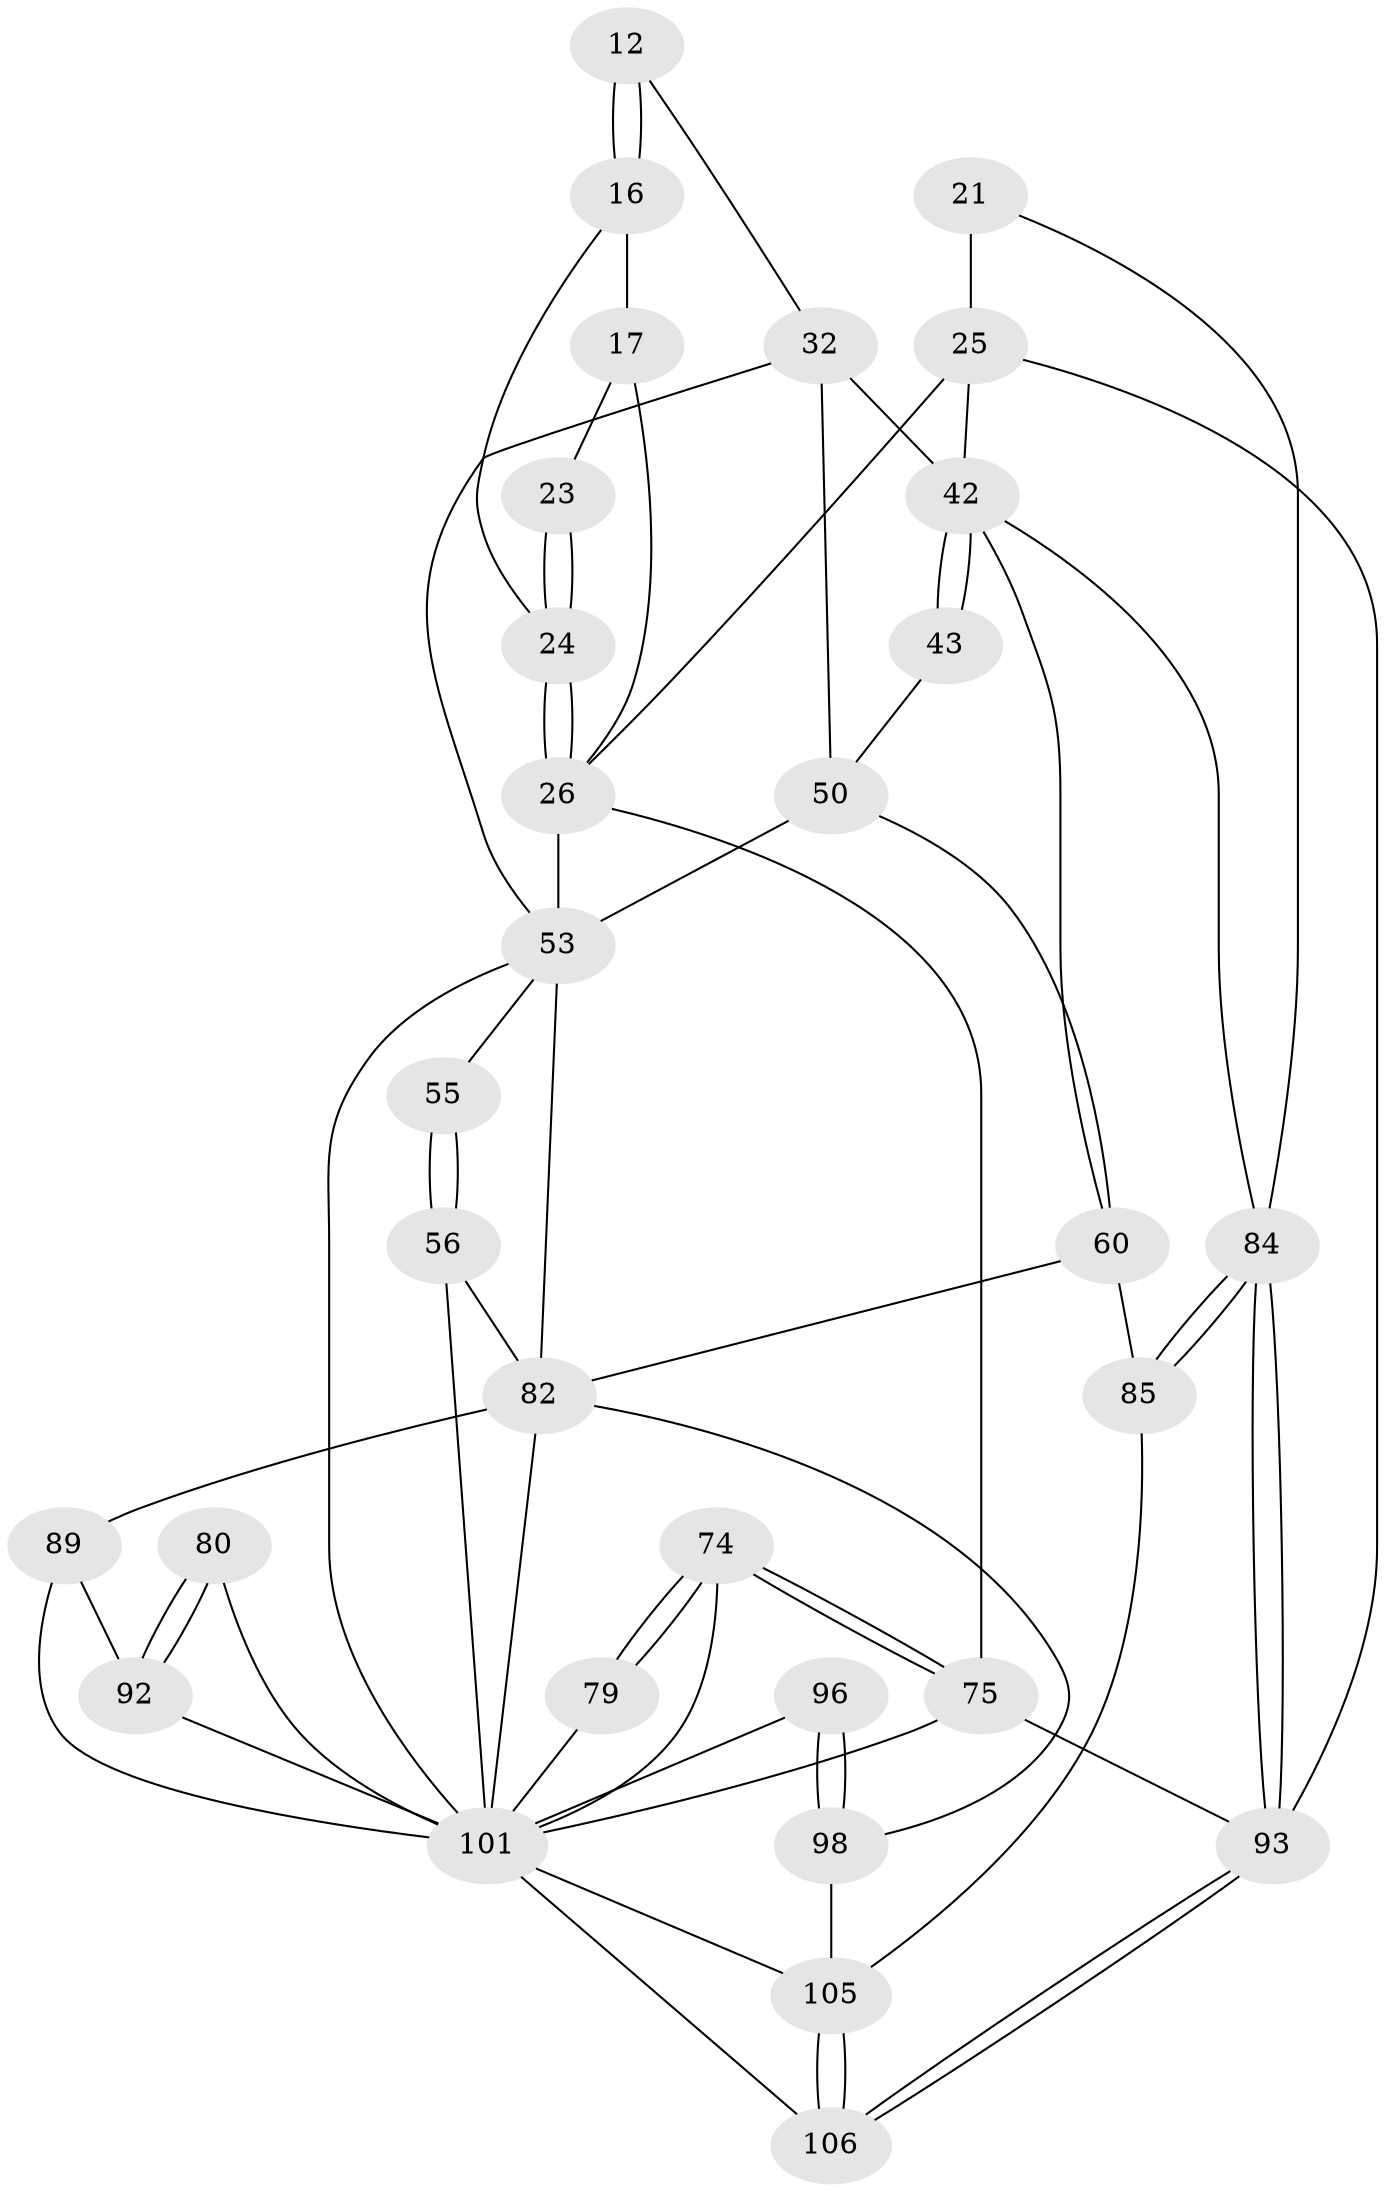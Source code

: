 // original degree distribution, {3: 0.018867924528301886, 5: 0.5660377358490566, 4: 0.2169811320754717, 6: 0.19811320754716982}
// Generated by graph-tools (version 1.1) at 2025/06/03/04/25 22:06:16]
// undirected, 31 vertices, 69 edges
graph export_dot {
graph [start="1"]
  node [color=gray90,style=filled];
  12 [pos="+0.7378135932239798+0.1964386253226584"];
  16 [pos="+0.6138054729087933+0.11128737706325781",super="+6"];
  17 [pos="+0.39106831215914384+0.14898794752904118",super="+3+4"];
  21 [pos="+0.986452243410918+0.16144370696092075"];
  23 [pos="+0.48521746871603044+0.11093776125665514"];
  24 [pos="+0.5318774577916745+0.16784872304919327"];
  25 [pos="+0.9303982204057514+0.1908543935092033",super="+9+8"];
  26 [pos="+0.5147362647475255+0.2517196543412927",super="+18+20"];
  32 [pos="+0.6995089471365138+0.2795764823971506",super="+31"];
  42 [pos="+0.8364409799530429+0.3579365075438654",super="+38+36"];
  43 [pos="+0.83455725988857+0.3564773472389912"];
  50 [pos="+0.7540421424703847+0.46305863733891744",super="+47"];
  53 [pos="+0.654851678330763+0.4618040711638261",super="+34+41+40"];
  55 [pos="+0.1523857597409799+0.3499936802556553"];
  56 [pos="+0.22110114990252921+0.5248005970271947",super="+54"];
  60 [pos="+0.7118413799392455+0.6477038211215295",super="+49"];
  74 [pos="+0+1",super="+73+72"];
  75 [pos="+0+1",super="+14+30"];
  79 [pos="+0.10624420085096288+0.8142232409919501"];
  80 [pos="+0.2902597843129306+0.771212850306901"];
  82 [pos="+0.6128843358094448+0.7729186613995223",super="+81+62+46"];
  84 [pos="+1+0.7010526508370576",super="+51+37+22"];
  85 [pos="+0.9251893044871413+0.7934342547057918",super="+67+52"];
  89 [pos="+0.4910291115699805+0.85200483525432",super="+83+68"];
  92 [pos="+0.2803955349842528+0.7937395565817069",super="+91+90+70+71"];
  93 [pos="+1+1",super="+13"];
  96 [pos="+0.6836772711661833+0.858113885256343"];
  98 [pos="+0.7438824704683563+0.9180102197319615",super="+87+88"];
  101 [pos="+0.26247605264928886+1",super="+100+78+99"];
  105 [pos="+0.8705136998645853+0.9068058801922576",super="+104+86"];
  106 [pos="+1+1",super="+103"];
  12 -- 16 [weight=2];
  12 -- 16;
  12 -- 32;
  16 -- 24;
  16 -- 17;
  17 -- 23 [weight=2];
  17 -- 26 [weight=2];
  21 -- 25 [weight=2];
  21 -- 84;
  23 -- 24;
  23 -- 24;
  24 -- 26;
  24 -- 26;
  25 -- 93;
  25 -- 26;
  25 -- 42 [weight=2];
  26 -- 75;
  26 -- 53 [weight=3];
  32 -- 53;
  32 -- 42;
  32 -- 50 [weight=2];
  42 -- 43 [weight=2];
  42 -- 43;
  42 -- 84;
  42 -- 60;
  43 -- 50;
  50 -- 53;
  50 -- 60;
  53 -- 82 [weight=3];
  53 -- 55;
  53 -- 101;
  55 -- 56 [weight=2];
  55 -- 56;
  56 -- 82;
  56 -- 101;
  60 -- 82;
  60 -- 85 [weight=2];
  74 -- 75 [weight=2];
  74 -- 75;
  74 -- 79 [weight=2];
  74 -- 79;
  74 -- 101;
  75 -- 93 [weight=2];
  75 -- 101 [weight=2];
  79 -- 101;
  80 -- 92 [weight=2];
  80 -- 92;
  80 -- 101;
  82 -- 98;
  82 -- 89 [weight=3];
  82 -- 101;
  84 -- 85 [weight=2];
  84 -- 85;
  84 -- 93 [weight=2];
  84 -- 93;
  85 -- 105;
  89 -- 92 [weight=3];
  89 -- 101 [weight=2];
  92 -- 101 [weight=2];
  93 -- 106;
  93 -- 106;
  96 -- 98 [weight=2];
  96 -- 98;
  96 -- 101;
  98 -- 105 [weight=2];
  101 -- 105;
  101 -- 106;
  105 -- 106 [weight=2];
  105 -- 106;
}

